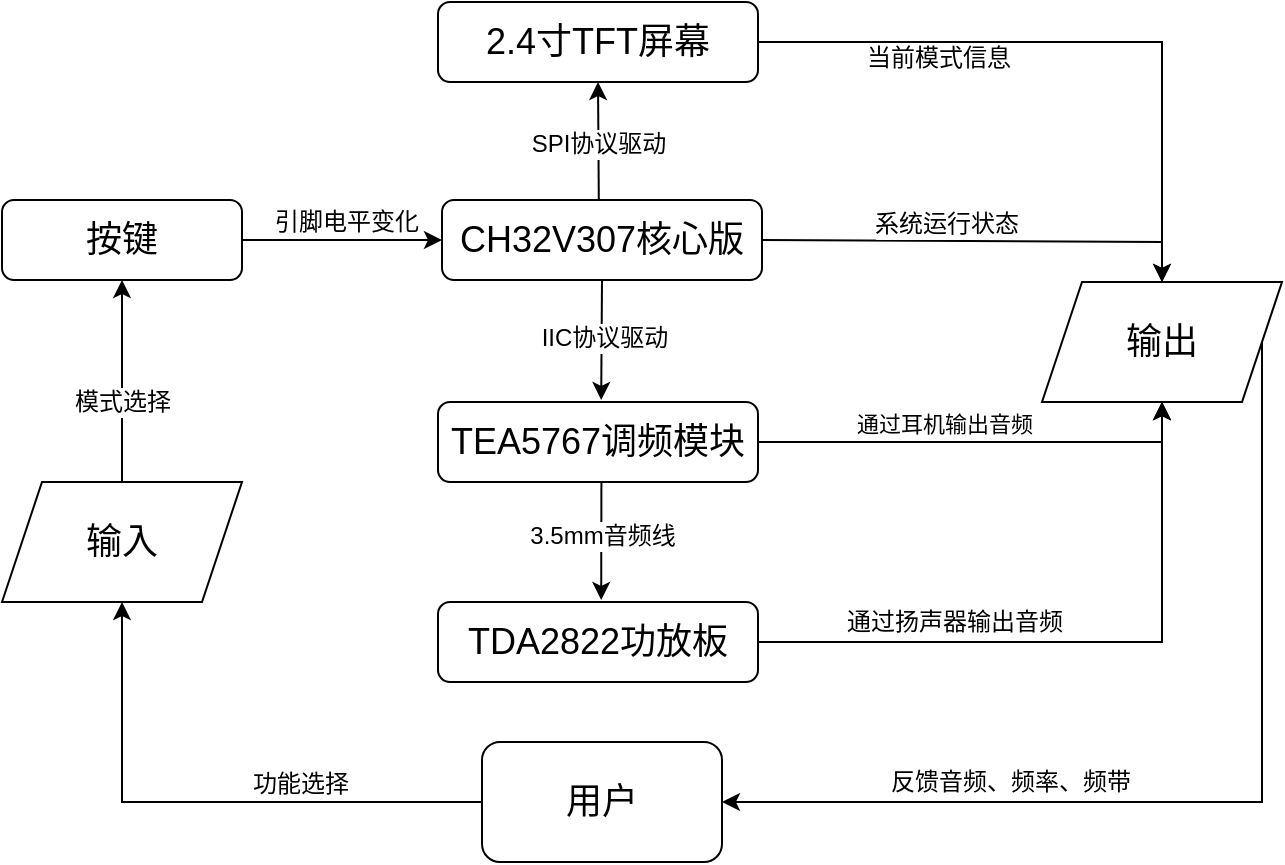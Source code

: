 <mxfile version="24.6.4" type="device">
  <diagram id="C5RBs43oDa-KdzZeNtuy" name="Page-1">
    <mxGraphModel dx="1155" dy="653" grid="0" gridSize="10" guides="1" tooltips="1" connect="1" arrows="1" fold="1" page="1" pageScale="1" pageWidth="1169" pageHeight="1654" math="0" shadow="0">
      <root>
        <mxCell id="WIyWlLk6GJQsqaUBKTNV-0" />
        <mxCell id="WIyWlLk6GJQsqaUBKTNV-1" parent="WIyWlLk6GJQsqaUBKTNV-0" />
        <mxCell id="WIyWlLk6GJQsqaUBKTNV-7" value="&lt;font style=&quot;font-size: 18px;&quot;&gt;按键&lt;/font&gt;" style="rounded=1;whiteSpace=wrap;html=1;fontSize=12;glass=0;strokeWidth=1;shadow=0;" parent="WIyWlLk6GJQsqaUBKTNV-1" vertex="1">
          <mxGeometry x="290" y="209" width="120" height="40" as="geometry" />
        </mxCell>
        <mxCell id="kuzWre067elYZ7kLVJ55-0" value="&lt;font style=&quot;font-size: 18px;&quot;&gt;输入&lt;/font&gt;" style="shape=parallelogram;perimeter=parallelogramPerimeter;whiteSpace=wrap;html=1;fixedSize=1;" parent="WIyWlLk6GJQsqaUBKTNV-1" vertex="1">
          <mxGeometry x="290" y="350" width="120" height="60" as="geometry" />
        </mxCell>
        <mxCell id="kuzWre067elYZ7kLVJ55-3" value="" style="endArrow=classic;html=1;rounded=0;exitX=0.5;exitY=0;exitDx=0;exitDy=0;entryX=0.5;entryY=1;entryDx=0;entryDy=0;" parent="WIyWlLk6GJQsqaUBKTNV-1" source="kuzWre067elYZ7kLVJ55-0" target="WIyWlLk6GJQsqaUBKTNV-7" edge="1">
          <mxGeometry width="50" height="50" relative="1" as="geometry">
            <mxPoint x="310" y="276" as="sourcePoint" />
            <mxPoint x="360" y="226" as="targetPoint" />
          </mxGeometry>
        </mxCell>
        <mxCell id="kuzWre067elYZ7kLVJ55-4" value="&lt;font style=&quot;font-size: 12px;&quot;&gt;模式选择&lt;/font&gt;" style="edgeLabel;html=1;align=center;verticalAlign=middle;resizable=0;points=[];" parent="kuzWre067elYZ7kLVJ55-3" vertex="1" connectable="0">
          <mxGeometry x="0.164" relative="1" as="geometry">
            <mxPoint y="19" as="offset" />
          </mxGeometry>
        </mxCell>
        <mxCell id="kuzWre067elYZ7kLVJ55-6" value="&lt;font style=&quot;font-size: 18px;&quot;&gt;CH32V307核心版&lt;/font&gt;" style="rounded=1;whiteSpace=wrap;html=1;fontSize=12;glass=0;strokeWidth=1;shadow=0;" parent="WIyWlLk6GJQsqaUBKTNV-1" vertex="1">
          <mxGeometry x="510" y="209" width="160" height="40" as="geometry" />
        </mxCell>
        <mxCell id="kuzWre067elYZ7kLVJ55-7" value="" style="endArrow=classic;html=1;rounded=0;entryX=0;entryY=0.5;entryDx=0;entryDy=0;exitX=1;exitY=0.5;exitDx=0;exitDy=0;" parent="WIyWlLk6GJQsqaUBKTNV-1" source="WIyWlLk6GJQsqaUBKTNV-7" target="kuzWre067elYZ7kLVJ55-6" edge="1">
          <mxGeometry width="50" height="50" relative="1" as="geometry">
            <mxPoint x="390" y="276" as="sourcePoint" />
            <mxPoint x="440" y="226" as="targetPoint" />
          </mxGeometry>
        </mxCell>
        <mxCell id="kuzWre067elYZ7kLVJ55-8" value="&lt;font style=&quot;font-size: 12px;&quot;&gt;引脚电平变化&lt;/font&gt;" style="edgeLabel;html=1;align=center;verticalAlign=middle;resizable=0;points=[];" parent="kuzWre067elYZ7kLVJ55-7" vertex="1" connectable="0">
          <mxGeometry x="0.148" y="1" relative="1" as="geometry">
            <mxPoint x="-6" y="-8" as="offset" />
          </mxGeometry>
        </mxCell>
        <mxCell id="kuzWre067elYZ7kLVJ55-13" value="&lt;font style=&quot;font-size: 18px;&quot;&gt;2.4寸TFT屏幕&lt;/font&gt;" style="rounded=1;whiteSpace=wrap;html=1;fontSize=12;glass=0;strokeWidth=1;shadow=0;" parent="WIyWlLk6GJQsqaUBKTNV-1" vertex="1">
          <mxGeometry x="508" y="110" width="160" height="40" as="geometry" />
        </mxCell>
        <mxCell id="kuzWre067elYZ7kLVJ55-15" value="" style="endArrow=classic;html=1;rounded=0;exitX=0.49;exitY=-0.012;exitDx=0;exitDy=0;exitPerimeter=0;entryX=0.5;entryY=1;entryDx=0;entryDy=0;" parent="WIyWlLk6GJQsqaUBKTNV-1" source="kuzWre067elYZ7kLVJ55-6" target="kuzWre067elYZ7kLVJ55-13" edge="1">
          <mxGeometry width="50" height="50" relative="1" as="geometry">
            <mxPoint x="550" y="166" as="sourcePoint" />
            <mxPoint x="600" y="116" as="targetPoint" />
          </mxGeometry>
        </mxCell>
        <mxCell id="kuzWre067elYZ7kLVJ55-16" value="&lt;font style=&quot;font-size: 12px;&quot;&gt;SPI协议驱动&lt;/font&gt;" style="edgeLabel;html=1;align=center;verticalAlign=middle;resizable=0;points=[];" parent="kuzWre067elYZ7kLVJ55-15" vertex="1" connectable="0">
          <mxGeometry x="-0.042" relative="1" as="geometry">
            <mxPoint as="offset" />
          </mxGeometry>
        </mxCell>
        <mxCell id="kuzWre067elYZ7kLVJ55-19" value="&lt;font style=&quot;font-size: 18px;&quot;&gt;TEA5767调频模块&lt;/font&gt;" style="rounded=1;whiteSpace=wrap;html=1;fontSize=12;glass=0;strokeWidth=1;shadow=0;" parent="WIyWlLk6GJQsqaUBKTNV-1" vertex="1">
          <mxGeometry x="508" y="310" width="160" height="40" as="geometry" />
        </mxCell>
        <mxCell id="kuzWre067elYZ7kLVJ55-20" value="" style="endArrow=classic;html=1;rounded=0;entryX=0.51;entryY=-0.025;entryDx=0;entryDy=0;entryPerimeter=0;exitX=0.5;exitY=1;exitDx=0;exitDy=0;" parent="WIyWlLk6GJQsqaUBKTNV-1" source="kuzWre067elYZ7kLVJ55-6" target="kuzWre067elYZ7kLVJ55-19" edge="1">
          <mxGeometry width="50" height="50" relative="1" as="geometry">
            <mxPoint x="590" y="320" as="sourcePoint" />
            <mxPoint x="640" y="270" as="targetPoint" />
          </mxGeometry>
        </mxCell>
        <mxCell id="kuzWre067elYZ7kLVJ55-21" value="&lt;font style=&quot;font-size: 12px;&quot;&gt;IIC协议驱动&lt;/font&gt;" style="edgeLabel;html=1;align=center;verticalAlign=middle;resizable=0;points=[];" parent="kuzWre067elYZ7kLVJ55-20" vertex="1" connectable="0">
          <mxGeometry x="-0.043" y="1" relative="1" as="geometry">
            <mxPoint as="offset" />
          </mxGeometry>
        </mxCell>
        <mxCell id="kuzWre067elYZ7kLVJ55-22" value="&lt;font style=&quot;font-size: 18px;&quot;&gt;输出&lt;/font&gt;" style="shape=parallelogram;perimeter=parallelogramPerimeter;whiteSpace=wrap;html=1;fixedSize=1;" parent="WIyWlLk6GJQsqaUBKTNV-1" vertex="1">
          <mxGeometry x="810" y="250" width="120" height="60" as="geometry" />
        </mxCell>
        <mxCell id="kuzWre067elYZ7kLVJ55-24" value="" style="endArrow=classic;html=1;rounded=0;entryX=0.51;entryY=-0.025;entryDx=0;entryDy=0;entryPerimeter=0;exitX=0.5;exitY=1;exitDx=0;exitDy=0;" parent="WIyWlLk6GJQsqaUBKTNV-1" source="kuzWre067elYZ7kLVJ55-23" edge="1">
          <mxGeometry width="50" height="50" relative="1" as="geometry">
            <mxPoint x="589.71" y="350" as="sourcePoint" />
            <mxPoint x="589.71" y="410" as="targetPoint" />
          </mxGeometry>
        </mxCell>
        <mxCell id="kuzWre067elYZ7kLVJ55-26" value="" style="endArrow=classic;html=1;rounded=0;entryX=0.51;entryY=-0.025;entryDx=0;entryDy=0;entryPerimeter=0;exitX=0.5;exitY=1;exitDx=0;exitDy=0;" parent="WIyWlLk6GJQsqaUBKTNV-1" target="kuzWre067elYZ7kLVJ55-23" edge="1">
          <mxGeometry width="50" height="50" relative="1" as="geometry">
            <mxPoint x="589.71" y="350" as="sourcePoint" />
            <mxPoint x="589.71" y="410" as="targetPoint" />
          </mxGeometry>
        </mxCell>
        <mxCell id="kuzWre067elYZ7kLVJ55-28" value="&lt;font style=&quot;font-size: 12px;&quot;&gt;3.5mm音频线&lt;/font&gt;" style="edgeLabel;html=1;align=center;verticalAlign=middle;resizable=0;points=[];" parent="kuzWre067elYZ7kLVJ55-26" vertex="1" connectable="0">
          <mxGeometry x="-0.08" relative="1" as="geometry">
            <mxPoint as="offset" />
          </mxGeometry>
        </mxCell>
        <mxCell id="kuzWre067elYZ7kLVJ55-23" value="&lt;font style=&quot;font-size: 18px;&quot;&gt;TDA2822功放板&lt;/font&gt;" style="rounded=1;whiteSpace=wrap;html=1;fontSize=12;glass=0;strokeWidth=1;shadow=0;" parent="WIyWlLk6GJQsqaUBKTNV-1" vertex="1">
          <mxGeometry x="508" y="410" width="160" height="40" as="geometry" />
        </mxCell>
        <mxCell id="kuzWre067elYZ7kLVJ55-29" value="" style="endArrow=classic;html=1;rounded=0;entryX=0.5;entryY=0;entryDx=0;entryDy=0;exitX=1;exitY=0.5;exitDx=0;exitDy=0;" parent="WIyWlLk6GJQsqaUBKTNV-1" source="kuzWre067elYZ7kLVJ55-13" target="kuzWre067elYZ7kLVJ55-22" edge="1">
          <mxGeometry width="50" height="50" relative="1" as="geometry">
            <mxPoint x="650" y="270" as="sourcePoint" />
            <mxPoint x="700" y="220" as="targetPoint" />
            <Array as="points">
              <mxPoint x="870" y="130" />
            </Array>
          </mxGeometry>
        </mxCell>
        <mxCell id="kuzWre067elYZ7kLVJ55-30" value="&lt;font style=&quot;font-size: 12px;&quot;&gt;当前模式信息&lt;/font&gt;" style="edgeLabel;html=1;align=center;verticalAlign=middle;resizable=0;points=[];" parent="kuzWre067elYZ7kLVJ55-29" vertex="1" connectable="0">
          <mxGeometry x="0.011" relative="1" as="geometry">
            <mxPoint x="-73" y="8" as="offset" />
          </mxGeometry>
        </mxCell>
        <mxCell id="kuzWre067elYZ7kLVJ55-32" value="" style="endArrow=classic;html=1;rounded=0;exitX=1;exitY=0.5;exitDx=0;exitDy=0;entryX=0.5;entryY=0;entryDx=0;entryDy=0;" parent="WIyWlLk6GJQsqaUBKTNV-1" source="kuzWre067elYZ7kLVJ55-6" target="kuzWre067elYZ7kLVJ55-22" edge="1">
          <mxGeometry width="50" height="50" relative="1" as="geometry">
            <mxPoint x="690" y="270" as="sourcePoint" />
            <mxPoint x="740" y="220" as="targetPoint" />
            <Array as="points">
              <mxPoint x="870" y="230" />
            </Array>
          </mxGeometry>
        </mxCell>
        <mxCell id="kuzWre067elYZ7kLVJ55-34" value="&lt;font style=&quot;font-size: 12px;&quot;&gt;系统运行状态&lt;/font&gt;" style="edgeLabel;html=1;align=center;verticalAlign=middle;resizable=0;points=[];" parent="kuzWre067elYZ7kLVJ55-32" vertex="1" connectable="0">
          <mxGeometry x="-0.252" y="4" relative="1" as="geometry">
            <mxPoint x="9" y="-5" as="offset" />
          </mxGeometry>
        </mxCell>
        <mxCell id="kuzWre067elYZ7kLVJ55-33" value="" style="endArrow=classic;html=1;rounded=0;exitX=1;exitY=0.5;exitDx=0;exitDy=0;entryX=0.5;entryY=1;entryDx=0;entryDy=0;" parent="WIyWlLk6GJQsqaUBKTNV-1" source="kuzWre067elYZ7kLVJ55-23" target="kuzWre067elYZ7kLVJ55-22" edge="1">
          <mxGeometry width="50" height="50" relative="1" as="geometry">
            <mxPoint x="680" y="430" as="sourcePoint" />
            <mxPoint x="730" y="380" as="targetPoint" />
            <Array as="points">
              <mxPoint x="870" y="430" />
            </Array>
          </mxGeometry>
        </mxCell>
        <mxCell id="kuzWre067elYZ7kLVJ55-36" value="&lt;font style=&quot;font-size: 12px;&quot;&gt;通过扬声器输出音频&lt;/font&gt;" style="edgeLabel;html=1;align=center;verticalAlign=middle;resizable=0;points=[];" parent="kuzWre067elYZ7kLVJ55-33" vertex="1" connectable="0">
          <mxGeometry x="-0.467" y="2" relative="1" as="geometry">
            <mxPoint x="12" y="-8" as="offset" />
          </mxGeometry>
        </mxCell>
        <mxCell id="kuzWre067elYZ7kLVJ55-37" value="" style="endArrow=classic;html=1;rounded=0;exitX=1;exitY=0.5;exitDx=0;exitDy=0;entryX=0.5;entryY=1;entryDx=0;entryDy=0;" parent="WIyWlLk6GJQsqaUBKTNV-1" source="kuzWre067elYZ7kLVJ55-19" target="kuzWre067elYZ7kLVJ55-22" edge="1">
          <mxGeometry width="50" height="50" relative="1" as="geometry">
            <mxPoint x="668" y="330" as="sourcePoint" />
            <mxPoint x="870" y="310" as="targetPoint" />
            <Array as="points">
              <mxPoint x="870" y="330" />
            </Array>
          </mxGeometry>
        </mxCell>
        <mxCell id="kuzWre067elYZ7kLVJ55-39" value="" style="endArrow=classic;html=1;rounded=0;exitX=1;exitY=0.5;exitDx=0;exitDy=0;entryX=0.5;entryY=1;entryDx=0;entryDy=0;" parent="WIyWlLk6GJQsqaUBKTNV-1" source="kuzWre067elYZ7kLVJ55-19" target="kuzWre067elYZ7kLVJ55-22" edge="1">
          <mxGeometry width="50" height="50" relative="1" as="geometry">
            <mxPoint x="668" y="330" as="sourcePoint" />
            <mxPoint x="870" y="310" as="targetPoint" />
            <Array as="points">
              <mxPoint x="870" y="330" />
            </Array>
          </mxGeometry>
        </mxCell>
        <mxCell id="kuzWre067elYZ7kLVJ55-40" value="通过耳机输出音频" style="edgeLabel;html=1;align=center;verticalAlign=middle;resizable=0;points=[];" parent="kuzWre067elYZ7kLVJ55-39" vertex="1" connectable="0">
          <mxGeometry x="-0.384" y="-3" relative="1" as="geometry">
            <mxPoint x="24" y="-12" as="offset" />
          </mxGeometry>
        </mxCell>
        <mxCell id="kuzWre067elYZ7kLVJ55-41" value="&lt;font style=&quot;font-size: 18px;&quot;&gt;用户&lt;/font&gt;" style="rounded=1;whiteSpace=wrap;html=1;" parent="WIyWlLk6GJQsqaUBKTNV-1" vertex="1">
          <mxGeometry x="530" y="480" width="120" height="60" as="geometry" />
        </mxCell>
        <mxCell id="kuzWre067elYZ7kLVJ55-42" value="" style="endArrow=classic;html=1;rounded=0;exitX=1;exitY=0.5;exitDx=0;exitDy=0;entryX=1;entryY=0.5;entryDx=0;entryDy=0;" parent="WIyWlLk6GJQsqaUBKTNV-1" source="kuzWre067elYZ7kLVJ55-22" target="kuzWre067elYZ7kLVJ55-41" edge="1">
          <mxGeometry width="50" height="50" relative="1" as="geometry">
            <mxPoint x="668" y="500" as="sourcePoint" />
            <mxPoint x="848" y="550" as="targetPoint" />
            <Array as="points">
              <mxPoint x="920" y="510" />
            </Array>
          </mxGeometry>
        </mxCell>
        <mxCell id="kuzWre067elYZ7kLVJ55-45" value="&lt;font style=&quot;font-size: 12px;&quot;&gt;反馈音频、频率、频带&lt;/font&gt;" style="edgeLabel;html=1;align=center;verticalAlign=middle;resizable=0;points=[];" parent="kuzWre067elYZ7kLVJ55-42" vertex="1" connectable="0">
          <mxGeometry x="0.429" relative="1" as="geometry">
            <mxPoint x="1" y="-10" as="offset" />
          </mxGeometry>
        </mxCell>
        <mxCell id="kuzWre067elYZ7kLVJ55-43" value="" style="endArrow=classic;html=1;rounded=0;exitX=0;exitY=0.5;exitDx=0;exitDy=0;entryX=0.5;entryY=1;entryDx=0;entryDy=0;" parent="WIyWlLk6GJQsqaUBKTNV-1" source="kuzWre067elYZ7kLVJ55-41" target="kuzWre067elYZ7kLVJ55-0" edge="1">
          <mxGeometry width="50" height="50" relative="1" as="geometry">
            <mxPoint x="325" y="440" as="sourcePoint" />
            <mxPoint x="375" y="390" as="targetPoint" />
            <Array as="points">
              <mxPoint x="350" y="510" />
            </Array>
          </mxGeometry>
        </mxCell>
        <mxCell id="kuzWre067elYZ7kLVJ55-44" value="&lt;font style=&quot;font-size: 12px;&quot;&gt;功能选择&lt;/font&gt;" style="edgeLabel;html=1;align=center;verticalAlign=middle;resizable=0;points=[];" parent="kuzWre067elYZ7kLVJ55-43" vertex="1" connectable="0">
          <mxGeometry x="-0.346" y="1" relative="1" as="geometry">
            <mxPoint y="-10" as="offset" />
          </mxGeometry>
        </mxCell>
      </root>
    </mxGraphModel>
  </diagram>
</mxfile>

